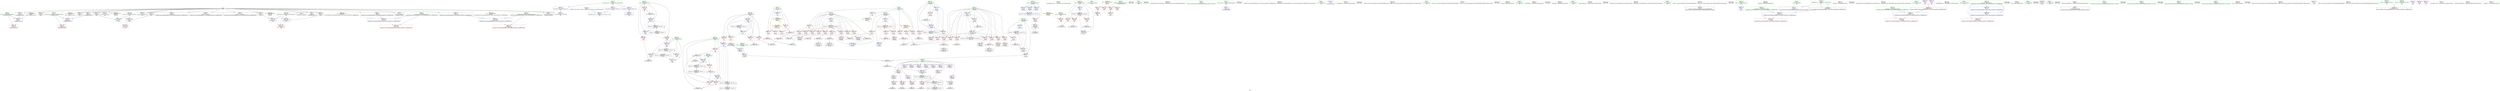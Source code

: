 digraph "SVFG" {
	label="SVFG";

	Node0x55bf28dd0210 [shape=record,color=grey,label="{NodeID: 0\nNullPtr}"];
	Node0x55bf28dd0210 -> Node0x55bf28df89f0[style=solid];
	Node0x55bf28dd0210 -> Node0x55bf28df8af0[style=solid];
	Node0x55bf28dd0210 -> Node0x55bf28df8bc0[style=solid];
	Node0x55bf28dd0210 -> Node0x55bf28df8c90[style=solid];
	Node0x55bf28dd0210 -> Node0x55bf28df8d60[style=solid];
	Node0x55bf28dd0210 -> Node0x55bf28df8e30[style=solid];
	Node0x55bf28dd0210 -> Node0x55bf28df8f00[style=solid];
	Node0x55bf28dd0210 -> Node0x55bf28df8fd0[style=solid];
	Node0x55bf28dd0210 -> Node0x55bf28df90a0[style=solid];
	Node0x55bf28dd0210 -> Node0x55bf28df9170[style=solid];
	Node0x55bf28dd0210 -> Node0x55bf28df9240[style=solid];
	Node0x55bf28dd0210 -> Node0x55bf28df9310[style=solid];
	Node0x55bf28dd0210 -> Node0x55bf28df93e0[style=solid];
	Node0x55bf28dd0210 -> Node0x55bf28df94b0[style=solid];
	Node0x55bf28dd0210 -> Node0x55bf28df9580[style=solid];
	Node0x55bf28dd0210 -> Node0x55bf28df9650[style=solid];
	Node0x55bf28dd0210 -> Node0x55bf28df9720[style=solid];
	Node0x55bf28dd0210 -> Node0x55bf28df97f0[style=solid];
	Node0x55bf28dd0210 -> Node0x55bf28df98c0[style=solid];
	Node0x55bf28dd0210 -> Node0x55bf28dfab60[style=solid];
	Node0x55bf28e0b780 [shape=record,color=grey,label="{NodeID: 360\n378 = cmp(376, 377, )\n}"];
	Node0x55bf28df9c00 [shape=record,color=red,label="{NodeID: 194\n343\<--287\n\<--i\nmain\n}"];
	Node0x55bf28df9c00 -> Node0x55bf28e03cc0[style=solid];
	Node0x55bf28df6d60 [shape=record,color=black,label="{NodeID: 111\n115\<--266\n_Z5checki_ret\<--\n_Z5checki\n|{<s0>20}}"];
	Node0x55bf28df6d60:s0 -> Node0x55bf28e3cc30[style=solid,color=blue];
	Node0x55bf28df4ee0 [shape=record,color=green,label="{NodeID: 28\n63\<--64\n__cxx_global_var_init.1\<--__cxx_global_var_init.1_field_insensitive\n}"];
	Node0x55bf28e011b0 [shape=record,color=black,label="{NodeID: 388\nMR_24V_2 = PHI(MR_24V_3, MR_24V_1, )\npts\{190000 \}\n}"];
	Node0x55bf28e011b0 -> Node0x55bf28e191f0[style=dashed];
	Node0x55bf28dfb3b0 [shape=record,color=blue,label="{NodeID: 222\n123\<--167\ni\<--inc8\n_Z5checki\n}"];
	Node0x55bf28dfb3b0 -> Node0x55bf28e20af0[style=dashed];
	Node0x55bf28dfce90 [shape=record,color=red,label="{NodeID: 139\n195\<--13\n\<--r\n_Z5checki\n}"];
	Node0x55bf28dfce90 -> Node0x55bf28e09500[style=solid];
	Node0x55bf28df7740 [shape=record,color=green,label="{NodeID: 56\n291\<--292\nx\<--x_field_insensitive\nmain\n}"];
	Node0x55bf28df7740 -> Node0x55bf28dfa010[style=solid];
	Node0x55bf28df7740 -> Node0x55bf28e03e60[style=solid];
	Node0x55bf28e08f00 [shape=record,color=grey,label="{NodeID: 333\n394 = Binary(393, 149, )\n}"];
	Node0x55bf28e049c0 [shape=record,color=blue,label="{NodeID: 250\n440\<--459\nexn.slot\<--\n_ZStplIcSt11char_traitsIcESaIcEENSt7__cxx1112basic_stringIT_T0_T1_EERKS8_PKS5_\n}"];
	Node0x55bf28e049c0 -> Node0x55bf28dfa5c0[style=dashed];
	Node0x55bf28dfe550 [shape=record,color=red,label="{NodeID: 167\n230\<--127\n\<--i10\n_Z5checki\n}"];
	Node0x55bf28dfe550 -> Node0x55bf28df6a20[style=solid];
	Node0x55bf28df90a0 [shape=record,color=black,label="{NodeID: 84\n365\<--3\n\<--dummyVal\nmain\n}"];
	Node0x55bf28df90a0 -> Node0x55bf28e041a0[style=solid];
	Node0x55bf28de0c90 [shape=record,color=green,label="{NodeID: 1\n7\<--1\n__dso_handle\<--dummyObj\nGlob }"];
	Node0x55bf28e0b900 [shape=record,color=grey,label="{NodeID: 361\n180 = cmp(178, 179, )\n}"];
	Node0x55bf28df9cd0 [shape=record,color=red,label="{NodeID: 195\n385\<--287\n\<--i\nmain\n}"];
	Node0x55bf28df9cd0 -> Node0x55bf28e09680[style=solid];
	Node0x55bf28df6e30 [shape=record,color=black,label="{NodeID: 112\n308\<--306\ncall2\<--\nmain\n}"];
	Node0x55bf28df4fe0 [shape=record,color=green,label="{NodeID: 29\n66\<--67\nref.tmp\<--ref.tmp_field_insensitive\n__cxx_global_var_init.1\n}"];
	Node0x55bf28e3a6b0 [shape=record,color=black,label="{NodeID: 472\n452 = PHI()\n}"];
	Node0x55bf28dfb480 [shape=record,color=blue,label="{NodeID: 223\n127\<--14\ni10\<--\n_Z5checki\n}"];
	Node0x55bf28dfb480 -> Node0x55bf28e241f0[style=dashed];
	Node0x55bf28dfcf60 [shape=record,color=red,label="{NodeID: 140\n334\<--13\n\<--r\nmain\n}"];
	Node0x55bf28dfcf60 -> Node0x55bf28e0a400[style=solid];
	Node0x55bf28df7810 [shape=record,color=green,label="{NodeID: 57\n293\<--294\ntmp\<--tmp_field_insensitive\nmain\n}"];
	Node0x55bf28df7810 -> Node0x55bf28dfa0e0[style=solid];
	Node0x55bf28df7810 -> Node0x55bf28dfa1b0[style=solid];
	Node0x55bf28df7810 -> Node0x55bf28dfa280[style=solid];
	Node0x55bf28df7810 -> Node0x55bf28e03d90[style=solid];
	Node0x55bf28df7810 -> Node0x55bf28e04000[style=solid];
	Node0x55bf28e09080 [shape=record,color=grey,label="{NodeID: 334\n200 = Binary(199, 149, )\n}"];
	Node0x55bf28e09080 -> Node0x55bf28df66e0[style=solid];
	Node0x55bf28e04a90 [shape=record,color=blue,label="{NodeID: 251\n442\<--461\nehselector.slot\<--\n_ZStplIcSt11char_traitsIcESaIcEENSt7__cxx1112basic_stringIT_T0_T1_EERKS8_PKS5_\n}"];
	Node0x55bf28e04a90 -> Node0x55bf28dfa690[style=dashed];
	Node0x55bf28dfe620 [shape=record,color=red,label="{NodeID: 168\n240\<--127\n\<--i10\n_Z5checki\n}"];
	Node0x55bf28dfe620 -> Node0x55bf28df6bc0[style=solid];
	Node0x55bf28df9170 [shape=record,color=black,label="{NodeID: 85\n369\<--3\n\<--dummyVal\nmain\n}"];
	Node0x55bf28de0b40 [shape=record,color=green,label="{NodeID: 2\n11\<--1\n.str\<--dummyObj\nGlob }"];
	Node0x55bf28e0ba80 [shape=record,color=grey,label="{NodeID: 362\n352 = cmp(350, 14, )\n}"];
	Node0x55bf28df9da0 [shape=record,color=red,label="{NodeID: 196\n347\<--289\n\<--a\nmain\n}"];
	Node0x55bf28df9da0 -> Node0x55bf28e0a100[style=solid];
	Node0x55bf28df6f00 [shape=record,color=black,label="{NodeID: 113\n317\<--315\ncall7\<--\nmain\n}"];
	Node0x55bf28df50b0 [shape=record,color=green,label="{NodeID: 30\n68\<--69\nexn.slot\<--exn.slot_field_insensitive\n__cxx_global_var_init.1\n}"];
	Node0x55bf28df50b0 -> Node0x55bf28dfd6b0[style=solid];
	Node0x55bf28df50b0 -> Node0x55bf28dfac60[style=solid];
	Node0x55bf28e3a5e0 [shape=record,color=black,label="{NodeID: 473\n48 = PHI()\n}"];
	Node0x55bf28dfb550 [shape=record,color=blue,label="{NodeID: 224\n129\<--14\nj14\<--\n_Z5checki\n}"];
	Node0x55bf28dfb550 -> Node0x55bf28dfe7c0[style=dashed];
	Node0x55bf28dfb550 -> Node0x55bf28dfe890[style=dashed];
	Node0x55bf28dfb550 -> Node0x55bf28dfe960[style=dashed];
	Node0x55bf28dfb550 -> Node0x55bf28dfea30[style=dashed];
	Node0x55bf28dfb550 -> Node0x55bf28dfeb00[style=dashed];
	Node0x55bf28dfb550 -> Node0x55bf28dfebd0[style=dashed];
	Node0x55bf28dfb550 -> Node0x55bf28dfeca0[style=dashed];
	Node0x55bf28dfb550 -> Node0x55bf28dfed70[style=dashed];
	Node0x55bf28dfb550 -> Node0x55bf28dfee40[style=dashed];
	Node0x55bf28dfb550 -> Node0x55bf28dfb550[style=dashed];
	Node0x55bf28dfb550 -> Node0x55bf28dfb7c0[style=dashed];
	Node0x55bf28dfb550 -> Node0x55bf28e23cf0[style=dashed];
	Node0x55bf28dfd030 [shape=record,color=red,label="{NodeID: 141\n142\<--16\n\<--c\n_Z5checki\n}"];
	Node0x55bf28dfd030 -> Node0x55bf28e0bd80[style=solid];
	Node0x55bf28df78e0 [shape=record,color=green,label="{NodeID: 58\n297\<--298\n_ZNSt8ios_base15sync_with_stdioEb\<--_ZNSt8ios_base15sync_with_stdioEb_field_insensitive\n}"];
	Node0x55bf28e09200 [shape=record,color=grey,label="{NodeID: 335\n148 = Binary(147, 149, )\n}"];
	Node0x55bf28e09200 -> Node0x55bf28dfb140[style=solid];
	Node0x55bf28dfe6f0 [shape=record,color=red,label="{NodeID: 169\n259\<--127\n\<--i10\n_Z5checki\n}"];
	Node0x55bf28dfe6f0 -> Node0x55bf28e0a280[style=solid];
	Node0x55bf28df9240 [shape=record,color=black,label="{NodeID: 86\n370\<--3\n\<--dummyVal\nmain\n}"];
	Node0x55bf28df9240 -> Node0x55bf28e04270[style=solid];
	Node0x55bf28de0bd0 [shape=record,color=green,label="{NodeID: 3\n14\<--1\n\<--dummyObj\nCan only get source location for instruction, argument, global var or function.}"];
	Node0x55bf28e0bc00 [shape=record,color=grey,label="{NodeID: 363\n137 = cmp(135, 136, )\n}"];
	Node0x55bf28df9e70 [shape=record,color=red,label="{NodeID: 197\n348\<--289\n\<--a\nmain\n}"];
	Node0x55bf28df9e70 -> Node0x55bf28e09f80[style=solid];
	Node0x55bf28df6fd0 [shape=record,color=purple,label="{NodeID: 114\n47\<--4\n\<--_ZStL8__ioinit\n__cxx_global_var_init\n}"];
	Node0x55bf28df5180 [shape=record,color=green,label="{NodeID: 31\n70\<--71\nehselector.slot\<--ehselector.slot_field_insensitive\n__cxx_global_var_init.1\n}"];
	Node0x55bf28df5180 -> Node0x55bf28dfd780[style=solid];
	Node0x55bf28df5180 -> Node0x55bf28dfad30[style=solid];
	Node0x55bf28e3c500 [shape=record,color=black,label="{NodeID: 474\n82 = PHI()\n}"];
	Node0x55bf28dfb620 [shape=record,color=blue,label="{NodeID: 225\n117\<--220\nretval\<--\n_Z5checki\n}"];
	Node0x55bf28dfb620 -> Node0x55bf28e237f0[style=dashed];
	Node0x55bf28dfd100 [shape=record,color=red,label="{NodeID: 142\n179\<--16\n\<--c\n_Z5checki\n}"];
	Node0x55bf28dfd100 -> Node0x55bf28e0b900[style=solid];
	Node0x55bf28df79e0 [shape=record,color=green,label="{NodeID: 59\n301\<--302\n_ZStplIcSt11char_traitsIcESaIcEENSt7__cxx1112basic_stringIT_T0_T1_EERKS8_PKS5_\<--_ZStplIcSt11char_traitsIcESaIcEENSt7__cxx1112basic_stringIT_T0_T1_EERKS8_PKS5__field_insensitive\n}"];
	Node0x55bf28e26110 [shape=record,color=yellow,style=double,label="{NodeID: 419\n57V_1 = ENCHI(MR_57V_0)\npts\{441 \}\nFun[_ZStplIcSt11char_traitsIcESaIcEENSt7__cxx1112basic_stringIT_T0_T1_EERKS8_PKS5_]}"];
	Node0x55bf28e26110 -> Node0x55bf28e049c0[style=dashed];
	Node0x55bf28e09380 [shape=record,color=grey,label="{NodeID: 336\n147 = Binary(145, 146, )\n}"];
	Node0x55bf28e09380 -> Node0x55bf28e09200[style=solid];
	Node0x55bf28dfe7c0 [shape=record,color=red,label="{NodeID: 170\n178\<--129\n\<--j14\n_Z5checki\n}"];
	Node0x55bf28dfe7c0 -> Node0x55bf28e0b900[style=solid];
	Node0x55bf28df9310 [shape=record,color=black,label="{NodeID: 87\n372\<--3\n\<--dummyVal\nmain\n}"];
	Node0x55bf28df9310 -> Node0x55bf28e04340[style=solid];
	Node0x55bf28de1770 [shape=record,color=green,label="{NodeID: 4\n20\<--1\n.str.2\<--dummyObj\nGlob }"];
	Node0x55bf28e0bd80 [shape=record,color=grey,label="{NodeID: 364\n143 = cmp(141, 142, )\n}"];
	Node0x55bf28df9f40 [shape=record,color=red,label="{NodeID: 198\n355\<--289\n\<--a\nmain\n}"];
	Node0x55bf28df9f40 -> Node0x55bf28e09b00[style=solid];
	Node0x55bf28dfba80 [shape=record,color=purple,label="{NodeID: 115\n75\<--11\n\<--.str\n__cxx_global_var_init.1\n}"];
	Node0x55bf28df5250 [shape=record,color=green,label="{NodeID: 32\n73\<--74\n_ZNSaIcEC1Ev\<--_ZNSaIcEC1Ev_field_insensitive\n}"];
	Node0x55bf28e3c600 [shape=record,color=black,label="{NodeID: 475\n296 = PHI()\n}"];
	Node0x55bf28e20620 [shape=record,color=black,label="{NodeID: 392\nMR_14V_3 = PHI(MR_14V_4, MR_14V_2, )\npts\{122 \}\n}"];
	Node0x55bf28e20620 -> Node0x55bf28dfd9f0[style=dashed];
	Node0x55bf28e20620 -> Node0x55bf28dfdac0[style=dashed];
	Node0x55bf28e20620 -> Node0x55bf28dfb210[style=dashed];
	Node0x55bf28e20620 -> Node0x55bf28e20620[style=dashed];
	Node0x55bf28dfb6f0 [shape=record,color=blue,label="{NodeID: 226\n117\<--220\nretval\<--\n_Z5checki\n}"];
	Node0x55bf28dfb6f0 -> Node0x55bf28e237f0[style=dashed];
	Node0x55bf28dfd1d0 [shape=record,color=red,label="{NodeID: 143\n226\<--16\n\<--c\n_Z5checki\n}"];
	Node0x55bf28dfd1d0 -> Node0x55bf28e0a700[style=solid];
	Node0x55bf28df7ae0 [shape=record,color=green,label="{NodeID: 60\n304\<--305\n_ZNKSt7__cxx1112basic_stringIcSt11char_traitsIcESaIcEE5c_strEv\<--_ZNKSt7__cxx1112basic_stringIcSt11char_traitsIcESaIcEE5c_strEv_field_insensitive\n}"];
	Node0x55bf28e261f0 [shape=record,color=yellow,style=double,label="{NodeID: 420\n59V_1 = ENCHI(MR_59V_0)\npts\{443 \}\nFun[_ZStplIcSt11char_traitsIcESaIcEENSt7__cxx1112basic_stringIT_T0_T1_EERKS8_PKS5_]}"];
	Node0x55bf28e261f0 -> Node0x55bf28e04a90[style=dashed];
	Node0x55bf28e09500 [shape=record,color=grey,label="{NodeID: 337\n196 = Binary(195, 149, )\n}"];
	Node0x55bf28e09500 -> Node0x55bf28e0b000[style=solid];
	Node0x55bf28dfe890 [shape=record,color=red,label="{NodeID: 171\n185\<--129\n\<--j14\n_Z5checki\n}"];
	Node0x55bf28dfe890 -> Node0x55bf28df6610[style=solid];
	Node0x55bf28df93e0 [shape=record,color=black,label="{NodeID: 88\n421\<--3\nlpad.val\<--dummyVal\nmain\n}"];
	Node0x55bf28de1800 [shape=record,color=green,label="{NodeID: 5\n22\<--1\n.str.3\<--dummyObj\nGlob }"];
	Node0x55bf28e0bf00 [shape=record,color=grey,label="{NodeID: 365\n338 = cmp(333, 337, )\n}"];
	Node0x55bf28dfa010 [shape=record,color=red,label="{NodeID: 199\n354\<--291\n\<--x\nmain\n}"];
	Node0x55bf28dfa010 -> Node0x55bf28e09b00[style=solid];
	Node0x55bf28dfbb50 [shape=record,color=purple,label="{NodeID: 116\n152\<--18\narrayidx\<--s\n_Z5checki\n}"];
	Node0x55bf28df5350 [shape=record,color=green,label="{NodeID: 33\n77\<--78\n_ZNSt7__cxx1112basic_stringIcSt11char_traitsIcESaIcEEC1EPKcRKS3_\<--_ZNSt7__cxx1112basic_stringIcSt11char_traitsIcESaIcEEC1EPKcRKS3__field_insensitive\n}"];
	Node0x55bf28e3c700 [shape=record,color=black,label="{NodeID: 476\n303 = PHI()\n}"];
	Node0x55bf28e20af0 [shape=record,color=black,label="{NodeID: 393\nMR_16V_3 = PHI(MR_16V_4, MR_16V_2, )\npts\{124 \}\n}"];
	Node0x55bf28e20af0 -> Node0x55bf28dfdb90[style=dashed];
	Node0x55bf28e20af0 -> Node0x55bf28dfdc60[style=dashed];
	Node0x55bf28e20af0 -> Node0x55bf28dfdd30[style=dashed];
	Node0x55bf28e20af0 -> Node0x55bf28dfb3b0[style=dashed];
	Node0x55bf28dfb7c0 [shape=record,color=blue,label="{NodeID: 227\n129\<--255\nj14\<--inc60\n_Z5checki\n}"];
	Node0x55bf28dfb7c0 -> Node0x55bf28dfe7c0[style=dashed];
	Node0x55bf28dfb7c0 -> Node0x55bf28dfe890[style=dashed];
	Node0x55bf28dfb7c0 -> Node0x55bf28dfe960[style=dashed];
	Node0x55bf28dfb7c0 -> Node0x55bf28dfea30[style=dashed];
	Node0x55bf28dfb7c0 -> Node0x55bf28dfeb00[style=dashed];
	Node0x55bf28dfb7c0 -> Node0x55bf28dfebd0[style=dashed];
	Node0x55bf28dfb7c0 -> Node0x55bf28dfeca0[style=dashed];
	Node0x55bf28dfb7c0 -> Node0x55bf28dfed70[style=dashed];
	Node0x55bf28dfb7c0 -> Node0x55bf28dfee40[style=dashed];
	Node0x55bf28dfb7c0 -> Node0x55bf28dfb550[style=dashed];
	Node0x55bf28dfb7c0 -> Node0x55bf28dfb7c0[style=dashed];
	Node0x55bf28dfb7c0 -> Node0x55bf28e23cf0[style=dashed];
	Node0x55bf28dfd2a0 [shape=record,color=red,label="{NodeID: 144\n335\<--16\n\<--c\nmain\n}"];
	Node0x55bf28dfd2a0 -> Node0x55bf28e0a400[style=solid];
	Node0x55bf28df7be0 [shape=record,color=green,label="{NodeID: 61\n309\<--310\nfreopen\<--freopen_field_insensitive\n}"];
	Node0x55bf28e262d0 [shape=record,color=yellow,style=double,label="{NodeID: 421\n2V_1 = ENCHI(MR_2V_0)\npts\{69 \}\nFun[__cxx_global_var_init.1]}"];
	Node0x55bf28e262d0 -> Node0x55bf28dfac60[style=dashed];
	Node0x55bf28e09680 [shape=record,color=grey,label="{NodeID: 338\n386 = Binary(385, 149, )\n}"];
	Node0x55bf28e09680 -> Node0x55bf28e044e0[style=solid];
	Node0x55bf28dfe960 [shape=record,color=red,label="{NodeID: 172\n203\<--129\n\<--j14\n_Z5checki\n}"];
	Node0x55bf28dfe960 -> Node0x55bf28df67b0[style=solid];
	Node0x55bf28df94b0 [shape=record,color=black,label="{NodeID: 89\n422\<--3\nlpad.val30\<--dummyVal\nmain\n}"];
	Node0x55bf28df3d60 [shape=record,color=green,label="{NodeID: 6\n24\<--1\nstdin\<--dummyObj\nGlob }"];
	Node0x55bf28e0c080 [shape=record,color=grey,label="{NodeID: 366\n326 = cmp(324, 325, )\n}"];
	Node0x55bf28dfa0e0 [shape=record,color=red,label="{NodeID: 200\n358\<--293\n\<--tmp\nmain\n}"];
	Node0x55bf28dfa0e0 -> Node0x55bf28e09c80[style=solid];
	Node0x55bf28dfbc20 [shape=record,color=purple,label="{NodeID: 117\n155\<--18\narrayidx5\<--s\n_Z5checki\n}"];
	Node0x55bf28dfbc20 -> Node0x55bf28dfb140[style=solid];
	Node0x55bf28df5450 [shape=record,color=green,label="{NodeID: 34\n80\<--81\n_ZNSaIcED1Ev\<--_ZNSaIcED1Ev_field_insensitive\n}"];
	Node0x55bf28e3c860 [shape=record,color=black,label="{NodeID: 477\n314 = PHI()\n}"];
	Node0x55bf28e20ff0 [shape=record,color=black,label="{NodeID: 394\nMR_18V_2 = PHI(MR_18V_4, MR_18V_1, )\npts\{126 \}\n}"];
	Node0x55bf28e20ff0 -> Node0x55bf28dfb070[style=dashed];
	Node0x55bf28dfb890 [shape=record,color=blue,label="{NodeID: 228\n127\<--260\ni10\<--inc63\n_Z5checki\n}"];
	Node0x55bf28dfb890 -> Node0x55bf28e241f0[style=dashed];
	Node0x55bf28dfd370 [shape=record,color=red,label="{NodeID: 145\n306\<--24\n\<--stdin\nmain\n}"];
	Node0x55bf28dfd370 -> Node0x55bf28df6e30[style=solid];
	Node0x55bf28df7ce0 [shape=record,color=green,label="{NodeID: 62\n320\<--321\n_ZNSirsERi\<--_ZNSirsERi_field_insensitive\n}"];
	Node0x55bf28e263e0 [shape=record,color=yellow,style=double,label="{NodeID: 422\n4V_1 = ENCHI(MR_4V_0)\npts\{71 \}\nFun[__cxx_global_var_init.1]}"];
	Node0x55bf28e263e0 -> Node0x55bf28dfad30[style=dashed];
	Node0x55bf28e09800 [shape=record,color=grey,label="{NodeID: 339\n234 = Binary(233, 149, )\n}"];
	Node0x55bf28e09800 -> Node0x55bf28df6af0[style=solid];
	Node0x55bf28dfea30 [shape=record,color=red,label="{NodeID: 173\n213\<--129\n\<--j14\n_Z5checki\n}"];
	Node0x55bf28dfea30 -> Node0x55bf28df6950[style=solid];
	Node0x55bf28df9580 [shape=record,color=black,label="{NodeID: 90\n458\<--3\n\<--dummyVal\n_ZStplIcSt11char_traitsIcESaIcEENSt7__cxx1112basic_stringIT_T0_T1_EERKS8_PKS5_\n}"];
	Node0x55bf28df3df0 [shape=record,color=green,label="{NodeID: 7\n25\<--1\n.str.4\<--dummyObj\nGlob }"];
	Node0x55bf28e0c200 [shape=record,color=grey,label="{NodeID: 367\n228 = cmp(225, 227, )\n}"];
	Node0x55bf28dfa1b0 [shape=record,color=red,label="{NodeID: 201\n377\<--293\n\<--tmp\nmain\n}"];
	Node0x55bf28dfa1b0 -> Node0x55bf28e0b780[style=solid];
	Node0x55bf28dfbcf0 [shape=record,color=purple,label="{NodeID: 118\n184\<--18\narrayidx19\<--s\n_Z5checki\n}"];
	Node0x55bf28df5550 [shape=record,color=green,label="{NodeID: 35\n104\<--105\n__gxx_personality_v0\<--__gxx_personality_v0_field_insensitive\n}"];
	Node0x55bf28e3c960 [shape=record,color=black,label="{NodeID: 478\n319 = PHI()\n}"];
	Node0x55bf28e214f0 [shape=record,color=black,label="{NodeID: 395\nMR_24V_2 = PHI(MR_24V_3, MR_24V_1, )\npts\{190000 \}\n|{|<s7>20}}"];
	Node0x55bf28e214f0 -> Node0x55bf28dfef10[style=dashed];
	Node0x55bf28e214f0 -> Node0x55bf28dfefe0[style=dashed];
	Node0x55bf28e214f0 -> Node0x55bf28dff0b0[style=dashed];
	Node0x55bf28e214f0 -> Node0x55bf28dff180[style=dashed];
	Node0x55bf28e214f0 -> Node0x55bf28dff250[style=dashed];
	Node0x55bf28e214f0 -> Node0x55bf28dfb140[style=dashed];
	Node0x55bf28e214f0 -> Node0x55bf28e214f0[style=dashed];
	Node0x55bf28e214f0:s7 -> Node0x55bf28e191f0[style=dashed,color=blue];
	Node0x55bf28dfb960 [shape=record,color=blue,label="{NodeID: 229\n117\<--264\nretval\<--\n_Z5checki\n}"];
	Node0x55bf28dfb960 -> Node0x55bf28e237f0[style=dashed];
	Node0x55bf28dfd440 [shape=record,color=red,label="{NodeID: 146\n412\<--24\n\<--stdin\nmain\n}"];
	Node0x55bf28df7de0 [shape=record,color=green,label="{NodeID: 63\n391\<--392\n_ZStlsISt11char_traitsIcEERSt13basic_ostreamIcT_ES5_PKc\<--_ZStlsISt11char_traitsIcEERSt13basic_ostreamIcT_ES5_PKc_field_insensitive\n}"];
	Node0x55bf28e264c0 [shape=record,color=yellow,style=double,label="{NodeID: 423\n26V_1 = ENCHI(MR_26V_0)\npts\{1 \}\nFun[main]}"];
	Node0x55bf28e264c0 -> Node0x55bf28dfd370[style=dashed];
	Node0x55bf28e264c0 -> Node0x55bf28dfd440[style=dashed];
	Node0x55bf28e264c0 -> Node0x55bf28dfd510[style=dashed];
	Node0x55bf28e264c0 -> Node0x55bf28dfd5e0[style=dashed];
	Node0x55bf28e09980 [shape=record,color=grey,label="{NodeID: 340\n210 = Binary(209, 149, )\n}"];
	Node0x55bf28e09980 -> Node0x55bf28df6880[style=solid];
	Node0x55bf28dfeb00 [shape=record,color=red,label="{NodeID: 174\n222\<--129\n\<--j14\n_Z5checki\n}"];
	Node0x55bf28dfeb00 -> Node0x55bf28e0c380[style=solid];
	Node0x55bf28df9650 [shape=record,color=black,label="{NodeID: 91\n459\<--3\n\<--dummyVal\n_ZStplIcSt11char_traitsIcESaIcEENSt7__cxx1112basic_stringIT_T0_T1_EERKS8_PKS5_\n}"];
	Node0x55bf28df9650 -> Node0x55bf28e049c0[style=solid];
	Node0x55bf28df3e80 [shape=record,color=green,label="{NodeID: 8\n27\<--1\n.str.5\<--dummyObj\nGlob }"];
	Node0x55bf28e0c380 [shape=record,color=grey,label="{NodeID: 368\n223 = cmp(14, 222, )\n}"];
	Node0x55bf28dfa280 [shape=record,color=red,label="{NodeID: 202\n380\<--293\n\<--tmp\nmain\n}"];
	Node0x55bf28dfa280 -> Node0x55bf28e04410[style=solid];
	Node0x55bf28dfbdc0 [shape=record,color=purple,label="{NodeID: 119\n187\<--18\narrayidx21\<--s\n_Z5checki\n}"];
	Node0x55bf28dfbdc0 -> Node0x55bf28dfef10[style=solid];
	Node0x55bf28df5650 [shape=record,color=green,label="{NodeID: 36\n84\<--110\n_ZNSt7__cxx1112basic_stringIcSt11char_traitsIcESaIcEED1Ev\<--_ZNSt7__cxx1112basic_stringIcSt11char_traitsIcESaIcEED1Ev_field_insensitive\n}"];
	Node0x55bf28df5650 -> Node0x55bf28df62a0[style=solid];
	Node0x55bf28e3ca30 [shape=record,color=black,label="{NodeID: 479\n328 = PHI()\n}"];
	Node0x55bf28e039c0 [shape=record,color=blue,label="{NodeID: 230\n271\<--14\nretval\<--\nmain\n}"];
	Node0x55bf28dfd510 [shape=record,color=red,label="{NodeID: 147\n315\<--29\n\<--stdout\nmain\n}"];
	Node0x55bf28dfd510 -> Node0x55bf28df6f00[style=solid];
	Node0x55bf28df7ee0 [shape=record,color=green,label="{NodeID: 64\n396\<--397\n_ZNSolsEi\<--_ZNSolsEi_field_insensitive\n}"];
	Node0x55bf28e265d0 [shape=record,color=yellow,style=double,label="{NodeID: 424\n6V_1 = ENCHI(MR_6V_0)\npts\{15 \}\nFun[main]|{|<s1>20}}"];
	Node0x55bf28e265d0 -> Node0x55bf28dfcf60[style=dashed];
	Node0x55bf28e265d0:s1 -> Node0x55bf28c05d30[style=dashed,color=red];
	Node0x55bf28e09b00 [shape=record,color=grey,label="{NodeID: 341\n356 = Binary(355, 354, )\n}"];
	Node0x55bf28e09b00 -> Node0x55bf28e03f30[style=solid];
	Node0x55bf28dfebd0 [shape=record,color=red,label="{NodeID: 175\n225\<--129\n\<--j14\n_Z5checki\n}"];
	Node0x55bf28dfebd0 -> Node0x55bf28e0c200[style=solid];
	Node0x55bf28df9720 [shape=record,color=black,label="{NodeID: 92\n461\<--3\n\<--dummyVal\n_ZStplIcSt11char_traitsIcESaIcEENSt7__cxx1112basic_stringIT_T0_T1_EERKS8_PKS5_\n}"];
	Node0x55bf28df9720 -> Node0x55bf28e04a90[style=solid];
	Node0x55bf28df3f10 [shape=record,color=green,label="{NodeID: 9\n29\<--1\nstdout\<--dummyObj\nGlob }"];
	Node0x55bf28e0c500 [shape=record,color=grey,label="{NodeID: 369\n217 = cmp(216, 14, )\n}"];
	Node0x55bf28dfa350 [shape=record,color=red,label="{NodeID: 203\n447\<--434\n\<--__lhs.addr\n_ZStplIcSt11char_traitsIcESaIcEENSt7__cxx1112basic_stringIT_T0_T1_EERKS8_PKS5_\n}"];
	Node0x55bf28dfbe90 [shape=record,color=purple,label="{NodeID: 120\n202\<--18\narrayidx27\<--s\n_Z5checki\n}"];
	Node0x55bf28df5750 [shape=record,color=green,label="{NodeID: 37\n113\<--114\n_Z5checki\<--_Z5checki_field_insensitive\n}"];
	Node0x55bf28e3cb60 [shape=record,color=black,label="{NodeID: 480\n329 = PHI()\n}"];
	Node0x55bf28e03a50 [shape=record,color=blue,label="{NodeID: 231\n283\<--14\ntest\<--\nmain\n}"];
	Node0x55bf28e03a50 -> Node0x55bf28e1b3f0[style=dashed];
	Node0x55bf28dfd5e0 [shape=record,color=red,label="{NodeID: 148\n416\<--29\n\<--stdout\nmain\n}"];
	Node0x55bf28df7fe0 [shape=record,color=green,label="{NodeID: 65\n403\<--404\n_ZSt4endlIcSt11char_traitsIcEERSt13basic_ostreamIT_T0_ES6_\<--_ZSt4endlIcSt11char_traitsIcEERSt13basic_ostreamIT_T0_ES6__field_insensitive\n}"];
	Node0x55bf28e266b0 [shape=record,color=yellow,style=double,label="{NodeID: 425\n8V_1 = ENCHI(MR_8V_0)\npts\{17 \}\nFun[main]|{|<s1>20}}"];
	Node0x55bf28e266b0 -> Node0x55bf28dfd2a0[style=dashed];
	Node0x55bf28e266b0:s1 -> Node0x55bf28e25660[style=dashed,color=red];
	Node0x55bf28e09c80 [shape=record,color=grey,label="{NodeID: 342\n359 = Binary(358, 149, )\n}"];
	Node0x55bf28e09c80 -> Node0x55bf28e04000[style=solid];
	Node0x55bf28dfeca0 [shape=record,color=red,label="{NodeID: 176\n233\<--129\n\<--j14\n_Z5checki\n}"];
	Node0x55bf28dfeca0 -> Node0x55bf28e09800[style=solid];
	Node0x55bf28df97f0 [shape=record,color=black,label="{NodeID: 93\n470\<--3\nlpad.val\<--dummyVal\n_ZStplIcSt11char_traitsIcESaIcEENSt7__cxx1112basic_stringIT_T0_T1_EERKS8_PKS5_\n}"];
	Node0x55bf28df3fa0 [shape=record,color=green,label="{NodeID: 10\n30\<--1\n_ZSt3cin\<--dummyObj\nGlob }"];
	Node0x55bf28e0c680 [shape=record,color=grey,label="{NodeID: 370\n248 = cmp(247, 14, )\n}"];
	Node0x55bf28dfa420 [shape=record,color=red,label="{NodeID: 204\n451\<--436\n\<--__rhs.addr\n_ZStplIcSt11char_traitsIcESaIcEENSt7__cxx1112basic_stringIT_T0_T1_EERKS8_PKS5_\n}"];
	Node0x55bf28dfbf60 [shape=record,color=purple,label="{NodeID: 121\n205\<--18\narrayidx29\<--s\n_Z5checki\n}"];
	Node0x55bf28dfbf60 -> Node0x55bf28dfefe0[style=solid];
	Node0x55bf28df5850 [shape=record,color=green,label="{NodeID: 38\n117\<--118\nretval\<--retval_field_insensitive\n_Z5checki\n}"];
	Node0x55bf28df5850 -> Node0x55bf28dfd850[style=solid];
	Node0x55bf28df5850 -> Node0x55bf28dfb620[style=solid];
	Node0x55bf28df5850 -> Node0x55bf28dfb6f0[style=solid];
	Node0x55bf28df5850 -> Node0x55bf28dfb960[style=solid];
	Node0x55bf28e3cc30 [shape=record,color=black,label="{NodeID: 481\n341 = PHI(115, )\n}"];
	Node0x55bf28e03b20 [shape=record,color=blue,label="{NodeID: 232\n285\<--14\nans\<--\nmain\n}"];
	Node0x55bf28e03b20 -> Node0x55bf28e178f0[style=dashed];
	Node0x55bf28dfd6b0 [shape=record,color=red,label="{NodeID: 149\n93\<--68\nexn\<--exn.slot\n__cxx_global_var_init.1\n}"];
	Node0x55bf28df80e0 [shape=record,color=green,label="{NodeID: 66\n405\<--406\n_ZNSolsEPFRSoS_E\<--_ZNSolsEPFRSoS_E_field_insensitive\n}"];
	Node0x55bf28e09e00 [shape=record,color=grey,label="{NodeID: 343\n158 = Binary(157, 149, )\n}"];
	Node0x55bf28e09e00 -> Node0x55bf28dfb210[style=solid];
	Node0x55bf28dfed70 [shape=record,color=red,label="{NodeID: 177\n243\<--129\n\<--j14\n_Z5checki\n}"];
	Node0x55bf28dfed70 -> Node0x55bf28e0ab80[style=solid];
	Node0x55bf28df98c0 [shape=record,color=black,label="{NodeID: 94\n471\<--3\nlpad.val1\<--dummyVal\n_ZStplIcSt11char_traitsIcESaIcEENSt7__cxx1112basic_stringIT_T0_T1_EERKS8_PKS5_\n}"];
	Node0x55bf28df4030 [shape=record,color=green,label="{NodeID: 11\n31\<--1\n_ZSt4cout\<--dummyObj\nGlob }"];
	Node0x55bf28e178f0 [shape=record,color=black,label="{NodeID: 371\nMR_40V_4 = PHI(MR_40V_7, MR_40V_3, )\npts\{286 \}\n}"];
	Node0x55bf28e178f0 -> Node0x55bf28dff800[style=dashed];
	Node0x55bf28e178f0 -> Node0x55bf28dff8d0[style=dashed];
	Node0x55bf28e178f0 -> Node0x55bf28e04410[style=dashed];
	Node0x55bf28e178f0 -> Node0x55bf28e178f0[style=dashed];
	Node0x55bf28e178f0 -> Node0x55bf28e1b8f0[style=dashed];
	Node0x55bf28dfa4f0 [shape=record,color=red,label="{NodeID: 205\n456\<--438\nnrvo.val\<--nrvo\n_ZStplIcSt11char_traitsIcESaIcEENSt7__cxx1112basic_stringIT_T0_T1_EERKS8_PKS5_\n}"];
	Node0x55bf28dfc030 [shape=record,color=purple,label="{NodeID: 122\n212\<--18\narrayidx33\<--s\n_Z5checki\n}"];
	Node0x55bf28df5920 [shape=record,color=green,label="{NodeID: 39\n119\<--120\nx.addr\<--x.addr_field_insensitive\n_Z5checki\n}"];
	Node0x55bf28df5920 -> Node0x55bf28dfd920[style=solid];
	Node0x55bf28df5920 -> Node0x55bf28dfae00[style=solid];
	Node0x55bf28e3cd60 [shape=record,color=black,label="{NodeID: 482\n390 = PHI()\n}"];
	Node0x55bf28e03bf0 [shape=record,color=blue,label="{NodeID: 233\n287\<--14\ni\<--\nmain\n}"];
	Node0x55bf28e03bf0 -> Node0x55bf28df9a60[style=dashed];
	Node0x55bf28e03bf0 -> Node0x55bf28df9b30[style=dashed];
	Node0x55bf28e03bf0 -> Node0x55bf28df9c00[style=dashed];
	Node0x55bf28e03bf0 -> Node0x55bf28df9cd0[style=dashed];
	Node0x55bf28e03bf0 -> Node0x55bf28e044e0[style=dashed];
	Node0x55bf28e03bf0 -> Node0x55bf28dffdb0[style=dashed];
	Node0x55bf28dfd780 [shape=record,color=red,label="{NodeID: 150\n94\<--70\nsel\<--ehselector.slot\n__cxx_global_var_init.1\n}"];
	Node0x55bf28df81e0 [shape=record,color=green,label="{NodeID: 67\n414\<--415\nfclose\<--fclose_field_insensitive\n}"];
	Node0x55bf28e26870 [shape=record,color=yellow,style=double,label="{NodeID: 427\n32V_1 = ENCHI(MR_32V_0)\npts\{276 \}\nFun[main]}"];
	Node0x55bf28e26870 -> Node0x55bf28e040d0[style=dashed];
	Node0x55bf28e26870 -> Node0x55bf28e04270[style=dashed];
	Node0x55bf28e09f80 [shape=record,color=grey,label="{NodeID: 344\n349 = Binary(14, 348, )\n}"];
	Node0x55bf28e09f80 -> Node0x55bf28e0a100[style=solid];
	Node0x55bf28dfee40 [shape=record,color=red,label="{NodeID: 178\n254\<--129\n\<--j14\n_Z5checki\n}"];
	Node0x55bf28dfee40 -> Node0x55bf28e0ad00[style=solid];
	Node0x55bf28df9990 [shape=record,color=black,label="{NodeID: 95\n9\<--8\n\<--_ZL4fileB5cxx11\nCan only get source location for instruction, argument, global var or function.}"];
	Node0x55bf28df40c0 [shape=record,color=green,label="{NodeID: 12\n32\<--1\n.str.6\<--dummyObj\nGlob }"];
	Node0x55bf28dfa5c0 [shape=record,color=red,label="{NodeID: 206\n468\<--440\nexn\<--exn.slot\n_ZStplIcSt11char_traitsIcESaIcEENSt7__cxx1112basic_stringIT_T0_T1_EERKS8_PKS5_\n}"];
	Node0x55bf28dfc100 [shape=record,color=purple,label="{NodeID: 123\n215\<--18\narrayidx35\<--s\n_Z5checki\n}"];
	Node0x55bf28dfc100 -> Node0x55bf28dff0b0[style=solid];
	Node0x55bf28df59f0 [shape=record,color=green,label="{NodeID: 40\n121\<--122\na\<--a_field_insensitive\n_Z5checki\n}"];
	Node0x55bf28df59f0 -> Node0x55bf28dfd9f0[style=solid];
	Node0x55bf28df59f0 -> Node0x55bf28dfdac0[style=solid];
	Node0x55bf28df59f0 -> Node0x55bf28dfaed0[style=solid];
	Node0x55bf28df59f0 -> Node0x55bf28dfb210[style=solid];
	Node0x55bf28e3ce60 [shape=record,color=black,label="{NodeID: 483\n395 = PHI()\n}"];
	Node0x55bf28e03cc0 [shape=record,color=blue,label="{NodeID: 234\n289\<--343\na\<--\nmain\n}"];
	Node0x55bf28e03cc0 -> Node0x55bf28df9da0[style=dashed];
	Node0x55bf28e03cc0 -> Node0x55bf28df9e70[style=dashed];
	Node0x55bf28e03cc0 -> Node0x55bf28df9f40[style=dashed];
	Node0x55bf28e03cc0 -> Node0x55bf28e03f30[style=dashed];
	Node0x55bf28e03cc0 -> Node0x55bf28e182f0[style=dashed];
	Node0x55bf28dfd850 [shape=record,color=red,label="{NodeID: 151\n266\<--117\n\<--retval\n_Z5checki\n}"];
	Node0x55bf28dfd850 -> Node0x55bf28df6d60[style=solid];
	Node0x55bf28df82e0 [shape=record,color=green,label="{NodeID: 68\n434\<--435\n__lhs.addr\<--__lhs.addr_field_insensitive\n_ZStplIcSt11char_traitsIcESaIcEENSt7__cxx1112basic_stringIT_T0_T1_EERKS8_PKS5_\n}"];
	Node0x55bf28df82e0 -> Node0x55bf28dfa350[style=solid];
	Node0x55bf28df82e0 -> Node0x55bf28e04680[style=solid];
	Node0x55bf28e1a5f0 [shape=record,color=yellow,style=double,label="{NodeID: 428\n34V_1 = ENCHI(MR_34V_0)\npts\{278 \}\nFun[main]}"];
	Node0x55bf28e1a5f0 -> Node0x55bf28e041a0[style=dashed];
	Node0x55bf28e1a5f0 -> Node0x55bf28e04340[style=dashed];
	Node0x55bf28e0a100 [shape=record,color=grey,label="{NodeID: 345\n350 = Binary(347, 349, )\n}"];
	Node0x55bf28e0a100 -> Node0x55bf28e03e60[style=solid];
	Node0x55bf28e0a100 -> Node0x55bf28e0ba80[style=solid];
	Node0x55bf28dfef10 [shape=record,color=red,label="{NodeID: 179\n188\<--187\n\<--arrayidx21\n_Z5checki\n}"];
	Node0x55bf28dfef10 -> Node0x55bf28e0ae80[style=solid];
	Node0x55bf28df60d0 [shape=record,color=black,label="{NodeID: 96\n270\<--14\nmain_ret\<--\nmain\n}"];
	Node0x55bf28df4150 [shape=record,color=green,label="{NodeID: 13\n34\<--1\n.str.7\<--dummyObj\nGlob }"];
	Node0x55bf28e182f0 [shape=record,color=black,label="{NodeID: 373\nMR_44V_3 = PHI(MR_44V_7, MR_44V_2, )\npts\{290 \}\n}"];
	Node0x55bf28e182f0 -> Node0x55bf28e03cc0[style=dashed];
	Node0x55bf28e182f0 -> Node0x55bf28e182f0[style=dashed];
	Node0x55bf28e182f0 -> Node0x55bf28e002b0[style=dashed];
	Node0x55bf28dfa690 [shape=record,color=red,label="{NodeID: 207\n469\<--442\nsel\<--ehselector.slot\n_ZStplIcSt11char_traitsIcESaIcEENSt7__cxx1112basic_stringIT_T0_T1_EERKS8_PKS5_\n}"];
	Node0x55bf28dfc1d0 [shape=record,color=purple,label="{NodeID: 124\n232\<--18\narrayidx44\<--s\n_Z5checki\n}"];
	Node0x55bf28df5ac0 [shape=record,color=green,label="{NodeID: 41\n123\<--124\ni\<--i_field_insensitive\n_Z5checki\n}"];
	Node0x55bf28df5ac0 -> Node0x55bf28dfdb90[style=solid];
	Node0x55bf28df5ac0 -> Node0x55bf28dfdc60[style=solid];
	Node0x55bf28df5ac0 -> Node0x55bf28dfdd30[style=solid];
	Node0x55bf28df5ac0 -> Node0x55bf28dfafa0[style=solid];
	Node0x55bf28df5ac0 -> Node0x55bf28dfb3b0[style=solid];
	Node0x55bf28e3cf60 [shape=record,color=black,label="{NodeID: 484\n399 = PHI()\n}"];
	Node0x55bf28e03d90 [shape=record,color=blue,label="{NodeID: 235\n293\<--14\ntmp\<--\nmain\n}"];
	Node0x55bf28e03d90 -> Node0x55bf28dfa0e0[style=dashed];
	Node0x55bf28e03d90 -> Node0x55bf28dfa1b0[style=dashed];
	Node0x55bf28e03d90 -> Node0x55bf28dfa280[style=dashed];
	Node0x55bf28e03d90 -> Node0x55bf28e04000[style=dashed];
	Node0x55bf28e03d90 -> Node0x55bf28e18cf0[style=dashed];
	Node0x55bf28dfd920 [shape=record,color=red,label="{NodeID: 152\n145\<--119\n\<--x.addr\n_Z5checki\n}"];
	Node0x55bf28dfd920 -> Node0x55bf28e09380[style=solid];
	Node0x55bf28df83b0 [shape=record,color=green,label="{NodeID: 69\n436\<--437\n__rhs.addr\<--__rhs.addr_field_insensitive\n_ZStplIcSt11char_traitsIcESaIcEENSt7__cxx1112basic_stringIT_T0_T1_EERKS8_PKS5_\n}"];
	Node0x55bf28df83b0 -> Node0x55bf28dfa420[style=solid];
	Node0x55bf28df83b0 -> Node0x55bf28e04750[style=solid];
	Node0x55bf28e1a6d0 [shape=record,color=yellow,style=double,label="{NodeID: 429\n36V_1 = ENCHI(MR_36V_0)\npts\{282 \}\nFun[main]}"];
	Node0x55bf28e1a6d0 -> Node0x55bf28dff4c0[style=dashed];
	Node0x55bf28e0a280 [shape=record,color=grey,label="{NodeID: 346\n260 = Binary(259, 149, )\n}"];
	Node0x55bf28e0a280 -> Node0x55bf28dfb890[style=solid];
	Node0x55bf28dfefe0 [shape=record,color=red,label="{NodeID: 180\n206\<--205\n\<--arrayidx29\n_Z5checki\n}"];
	Node0x55bf28dfefe0 -> Node0x55bf28e0b600[style=solid];
	Node0x55bf28df61a0 [shape=record,color=black,label="{NodeID: 97\n49\<--50\n\<--_ZNSt8ios_base4InitD1Ev\nCan only get source location for instruction, argument, global var or function.}"];
	Node0x55bf28df41e0 [shape=record,color=green,label="{NodeID: 14\n37\<--1\n\<--dummyObj\nCan only get source location for instruction, argument, global var or function.}"];
	Node0x55bf28e187f0 [shape=record,color=black,label="{NodeID: 374\nMR_46V_3 = PHI(MR_46V_6, MR_46V_2, )\npts\{292 \}\n}"];
	Node0x55bf28e187f0 -> Node0x55bf28e03e60[style=dashed];
	Node0x55bf28e187f0 -> Node0x55bf28e187f0[style=dashed];
	Node0x55bf28e187f0 -> Node0x55bf28e007b0[style=dashed];
	Node0x55bf28dfa760 [shape=record,color=blue,label="{NodeID: 208\n13\<--14\nr\<--\nGlob }"];
	Node0x55bf28dfa760 -> Node0x55bf28e265d0[style=dashed];
	Node0x55bf28dfc2a0 [shape=record,color=purple,label="{NodeID: 125\n236\<--18\narrayidx47\<--s\n_Z5checki\n}"];
	Node0x55bf28dfc2a0 -> Node0x55bf28dff180[style=solid];
	Node0x55bf28df5b90 [shape=record,color=green,label="{NodeID: 42\n125\<--126\nj\<--j_field_insensitive\n_Z5checki\n}"];
	Node0x55bf28df5b90 -> Node0x55bf28dfde00[style=solid];
	Node0x55bf28df5b90 -> Node0x55bf28dfded0[style=solid];
	Node0x55bf28df5b90 -> Node0x55bf28dfdfa0[style=solid];
	Node0x55bf28df5b90 -> Node0x55bf28dfb070[style=solid];
	Node0x55bf28df5b90 -> Node0x55bf28dfb2e0[style=solid];
	Node0x55bf28e3d060 [shape=record,color=black,label="{NodeID: 485\n401 = PHI()\n}"];
	Node0x55bf28e237f0 [shape=record,color=black,label="{NodeID: 402\nMR_10V_4 = PHI(MR_10V_5, MR_10V_2, MR_10V_3, )\npts\{118 \}\n}"];
	Node0x55bf28e237f0 -> Node0x55bf28dfd850[style=dashed];
	Node0x55bf28e03e60 [shape=record,color=blue,label="{NodeID: 236\n291\<--350\nx\<--and\nmain\n}"];
	Node0x55bf28e03e60 -> Node0x55bf28dfa010[style=dashed];
	Node0x55bf28e03e60 -> Node0x55bf28e03e60[style=dashed];
	Node0x55bf28e03e60 -> Node0x55bf28e187f0[style=dashed];
	Node0x55bf28dfd9f0 [shape=record,color=red,label="{NodeID: 153\n146\<--121\n\<--a\n_Z5checki\n}"];
	Node0x55bf28dfd9f0 -> Node0x55bf28e09380[style=solid];
	Node0x55bf28df8480 [shape=record,color=green,label="{NodeID: 70\n438\<--439\nnrvo\<--nrvo_field_insensitive\n_ZStplIcSt11char_traitsIcESaIcEENSt7__cxx1112basic_stringIT_T0_T1_EERKS8_PKS5_\n}"];
	Node0x55bf28df8480 -> Node0x55bf28dfa4f0[style=solid];
	Node0x55bf28df8480 -> Node0x55bf28e04820[style=solid];
	Node0x55bf28df8480 -> Node0x55bf28e048f0[style=solid];
	Node0x55bf28e0a400 [shape=record,color=grey,label="{NodeID: 347\n336 = Binary(334, 335, )\n}"];
	Node0x55bf28e0a400 -> Node0x55bf28e0a580[style=solid];
	Node0x55bf28dff0b0 [shape=record,color=red,label="{NodeID: 181\n216\<--215\n\<--arrayidx35\n_Z5checki\n}"];
	Node0x55bf28dff0b0 -> Node0x55bf28e0c500[style=solid];
	Node0x55bf28df62a0 [shape=record,color=black,label="{NodeID: 98\n83\<--84\n\<--_ZNSt7__cxx1112basic_stringIcSt11char_traitsIcESaIcEED1Ev\nCan only get source location for instruction, argument, global var or function.}"];
	Node0x55bf28df4270 [shape=record,color=green,label="{NodeID: 15\n149\<--1\n\<--dummyObj\nCan only get source location for instruction, argument, global var or function.}"];
	Node0x55bf28e18cf0 [shape=record,color=black,label="{NodeID: 375\nMR_48V_3 = PHI(MR_48V_7, MR_48V_2, )\npts\{294 \}\n}"];
	Node0x55bf28e18cf0 -> Node0x55bf28e03d90[style=dashed];
	Node0x55bf28e18cf0 -> Node0x55bf28e18cf0[style=dashed];
	Node0x55bf28e18cf0 -> Node0x55bf28e00cb0[style=dashed];
	Node0x55bf28dfa860 [shape=record,color=blue,label="{NodeID: 209\n16\<--14\nc\<--\nGlob }"];
	Node0x55bf28dfa860 -> Node0x55bf28e266b0[style=dashed];
	Node0x55bf28dfc370 [shape=record,color=purple,label="{NodeID: 126\n242\<--18\narrayidx51\<--s\n_Z5checki\n}"];
	Node0x55bf28df5c60 [shape=record,color=green,label="{NodeID: 43\n127\<--128\ni10\<--i10_field_insensitive\n_Z5checki\n}"];
	Node0x55bf28df5c60 -> Node0x55bf28dfe070[style=solid];
	Node0x55bf28df5c60 -> Node0x55bf28dfe140[style=solid];
	Node0x55bf28df5c60 -> Node0x55bf28dfe210[style=solid];
	Node0x55bf28df5c60 -> Node0x55bf28dfe2e0[style=solid];
	Node0x55bf28df5c60 -> Node0x55bf28dfe3b0[style=solid];
	Node0x55bf28df5c60 -> Node0x55bf28dfe480[style=solid];
	Node0x55bf28df5c60 -> Node0x55bf28dfe550[style=solid];
	Node0x55bf28df5c60 -> Node0x55bf28dfe620[style=solid];
	Node0x55bf28df5c60 -> Node0x55bf28dfe6f0[style=solid];
	Node0x55bf28df5c60 -> Node0x55bf28dfb480[style=solid];
	Node0x55bf28df5c60 -> Node0x55bf28dfb890[style=solid];
	Node0x55bf28e3d160 [shape=record,color=black,label="{NodeID: 486\n402 = PHI()\n}"];
	Node0x55bf28e23cf0 [shape=record,color=black,label="{NodeID: 403\nMR_22V_6 = PHI(MR_22V_2, MR_22V_4, MR_22V_4, )\npts\{130 \}\n}"];
	Node0x55bf28e03f30 [shape=record,color=blue,label="{NodeID: 237\n289\<--356\na\<--sub15\nmain\n}"];
	Node0x55bf28e03f30 -> Node0x55bf28df9da0[style=dashed];
	Node0x55bf28e03f30 -> Node0x55bf28df9e70[style=dashed];
	Node0x55bf28e03f30 -> Node0x55bf28df9f40[style=dashed];
	Node0x55bf28e03f30 -> Node0x55bf28e03f30[style=dashed];
	Node0x55bf28e03f30 -> Node0x55bf28e182f0[style=dashed];
	Node0x55bf28dfdac0 [shape=record,color=red,label="{NodeID: 154\n157\<--121\n\<--a\n_Z5checki\n}"];
	Node0x55bf28dfdac0 -> Node0x55bf28e09e00[style=solid];
	Node0x55bf28df8550 [shape=record,color=green,label="{NodeID: 71\n440\<--441\nexn.slot\<--exn.slot_field_insensitive\n_ZStplIcSt11char_traitsIcESaIcEENSt7__cxx1112basic_stringIT_T0_T1_EERKS8_PKS5_\n}"];
	Node0x55bf28df8550 -> Node0x55bf28dfa5c0[style=solid];
	Node0x55bf28df8550 -> Node0x55bf28e049c0[style=solid];
	Node0x55bf28e0a580 [shape=record,color=grey,label="{NodeID: 348\n337 = Binary(149, 336, )\n}"];
	Node0x55bf28e0a580 -> Node0x55bf28e0bf00[style=solid];
	Node0x55bf28dff180 [shape=record,color=red,label="{NodeID: 182\n237\<--236\n\<--arrayidx47\n_Z5checki\n}"];
	Node0x55bf28dff180 -> Node0x55bf28e0b300[style=solid];
	Node0x55bf28df63a0 [shape=record,color=black,label="{NodeID: 99\n151\<--150\nidxprom\<--\n_Z5checki\n}"];
	Node0x55bf28df4340 [shape=record,color=green,label="{NodeID: 16\n220\<--1\n\<--dummyObj\nCan only get source location for instruction, argument, global var or function.}"];
	Node0x55bf28e191f0 [shape=record,color=black,label="{NodeID: 376\nMR_24V_3 = PHI(MR_24V_4, MR_24V_2, )\npts\{190000 \}\n|{|<s1>20}}"];
	Node0x55bf28e191f0 -> Node0x55bf28e011b0[style=dashed];
	Node0x55bf28e191f0:s1 -> Node0x55bf28e214f0[style=dashed,color=red];
	Node0x55bf28dfa960 [shape=record,color=blue,label="{NodeID: 210\n502\<--37\nllvm.global_ctors_0\<--\nGlob }"];
	Node0x55bf28dfc440 [shape=record,color=purple,label="{NodeID: 127\n246\<--18\narrayidx54\<--s\n_Z5checki\n}"];
	Node0x55bf28dfc440 -> Node0x55bf28dff250[style=solid];
	Node0x55bf28df5d30 [shape=record,color=green,label="{NodeID: 44\n129\<--130\nj14\<--j14_field_insensitive\n_Z5checki\n}"];
	Node0x55bf28df5d30 -> Node0x55bf28dfe7c0[style=solid];
	Node0x55bf28df5d30 -> Node0x55bf28dfe890[style=solid];
	Node0x55bf28df5d30 -> Node0x55bf28dfe960[style=solid];
	Node0x55bf28df5d30 -> Node0x55bf28dfea30[style=solid];
	Node0x55bf28df5d30 -> Node0x55bf28dfeb00[style=solid];
	Node0x55bf28df5d30 -> Node0x55bf28dfebd0[style=solid];
	Node0x55bf28df5d30 -> Node0x55bf28dfeca0[style=solid];
	Node0x55bf28df5d30 -> Node0x55bf28dfed70[style=solid];
	Node0x55bf28df5d30 -> Node0x55bf28dfee40[style=solid];
	Node0x55bf28df5d30 -> Node0x55bf28dfb550[style=solid];
	Node0x55bf28df5d30 -> Node0x55bf28dfb7c0[style=solid];
	Node0x55bf28e3d230 [shape=record,color=black,label="{NodeID: 487\n413 = PHI()\n}"];
	Node0x55bf28e241f0 [shape=record,color=black,label="{NodeID: 404\nMR_20V_3 = PHI(MR_20V_4, MR_20V_2, )\npts\{128 \}\n}"];
	Node0x55bf28e241f0 -> Node0x55bf28dfe070[style=dashed];
	Node0x55bf28e241f0 -> Node0x55bf28dfe140[style=dashed];
	Node0x55bf28e241f0 -> Node0x55bf28dfe210[style=dashed];
	Node0x55bf28e241f0 -> Node0x55bf28dfe2e0[style=dashed];
	Node0x55bf28e241f0 -> Node0x55bf28dfe3b0[style=dashed];
	Node0x55bf28e241f0 -> Node0x55bf28dfe480[style=dashed];
	Node0x55bf28e241f0 -> Node0x55bf28dfe550[style=dashed];
	Node0x55bf28e241f0 -> Node0x55bf28dfe620[style=dashed];
	Node0x55bf28e241f0 -> Node0x55bf28dfe6f0[style=dashed];
	Node0x55bf28e241f0 -> Node0x55bf28dfb890[style=dashed];
	Node0x55bf28e04000 [shape=record,color=blue,label="{NodeID: 238\n293\<--359\ntmp\<--inc\nmain\n}"];
	Node0x55bf28e04000 -> Node0x55bf28dfa0e0[style=dashed];
	Node0x55bf28e04000 -> Node0x55bf28dfa1b0[style=dashed];
	Node0x55bf28e04000 -> Node0x55bf28dfa280[style=dashed];
	Node0x55bf28e04000 -> Node0x55bf28e04000[style=dashed];
	Node0x55bf28e04000 -> Node0x55bf28e18cf0[style=dashed];
	Node0x55bf28dfdb90 [shape=record,color=red,label="{NodeID: 155\n135\<--123\n\<--i\n_Z5checki\n}"];
	Node0x55bf28dfdb90 -> Node0x55bf28e0bc00[style=solid];
	Node0x55bf28df8620 [shape=record,color=green,label="{NodeID: 72\n442\<--443\nehselector.slot\<--ehselector.slot_field_insensitive\n_ZStplIcSt11char_traitsIcESaIcEENSt7__cxx1112basic_stringIT_T0_T1_EERKS8_PKS5_\n}"];
	Node0x55bf28df8620 -> Node0x55bf28dfa690[style=solid];
	Node0x55bf28df8620 -> Node0x55bf28e04a90[style=solid];
	Node0x55bf28e0a700 [shape=record,color=grey,label="{NodeID: 349\n227 = Binary(226, 149, )\n}"];
	Node0x55bf28e0a700 -> Node0x55bf28e0c200[style=solid];
	Node0x55bf28dff250 [shape=record,color=red,label="{NodeID: 183\n247\<--246\n\<--arrayidx54\n_Z5checki\n}"];
	Node0x55bf28dff250 -> Node0x55bf28e0c680[style=solid];
	Node0x55bf28df6470 [shape=record,color=black,label="{NodeID: 100\n154\<--153\nidxprom4\<--\n_Z5checki\n}"];
	Node0x55bf28df4410 [shape=record,color=green,label="{NodeID: 17\n264\<--1\n\<--dummyObj\nCan only get source location for instruction, argument, global var or function.}"];
	Node0x55bf28dfaa60 [shape=record,color=blue,label="{NodeID: 211\n503\<--38\nllvm.global_ctors_1\<--_GLOBAL__sub_I_C.Tan.one_1_0.cpp\nGlob }"];
	Node0x55bf28dfc510 [shape=record,color=purple,label="{NodeID: 128\n299\<--20\n\<--.str.2\nmain\n|{<s0>9}}"];
	Node0x55bf28dfc510:s0 -> Node0x55bf28e3db00[style=solid,color=red];
	Node0x55bf28df5e00 [shape=record,color=green,label="{NodeID: 45\n268\<--269\nmain\<--main_field_insensitive\n}"];
	Node0x55bf28e3d300 [shape=record,color=black,label="{NodeID: 488\n417 = PHI()\n}"];
	Node0x55bf28e040d0 [shape=record,color=blue,label="{NodeID: 239\n275\<--363\nexn.slot\<--\nmain\n}"];
	Node0x55bf28e040d0 -> Node0x55bf28dff320[style=dashed];
	Node0x55bf28dfdc60 [shape=record,color=red,label="{NodeID: 156\n150\<--123\n\<--i\n_Z5checki\n}"];
	Node0x55bf28dfdc60 -> Node0x55bf28df63a0[style=solid];
	Node0x55bf28df86f0 [shape=record,color=green,label="{NodeID: 73\n449\<--450\n_ZNSt7__cxx1112basic_stringIcSt11char_traitsIcESaIcEEC1ERKS4_\<--_ZNSt7__cxx1112basic_stringIcSt11char_traitsIcESaIcEEC1ERKS4__field_insensitive\n}"];
	Node0x55bf28e0a880 [shape=record,color=grey,label="{NodeID: 350\n162 = Binary(161, 149, )\n}"];
	Node0x55bf28e0a880 -> Node0x55bf28dfb2e0[style=solid];
	Node0x55bf28dff320 [shape=record,color=red,label="{NodeID: 184\n419\<--275\nexn\<--exn.slot\nmain\n}"];
	Node0x55bf28df6540 [shape=record,color=black,label="{NodeID: 101\n183\<--182\nidxprom18\<--\n_Z5checki\n}"];
	Node0x55bf28df44e0 [shape=record,color=green,label="{NodeID: 18\n4\<--6\n_ZStL8__ioinit\<--_ZStL8__ioinit_field_insensitive\nGlob }"];
	Node0x55bf28df44e0 -> Node0x55bf28df6fd0[style=solid];
	Node0x55bf28dfab60 [shape=record,color=blue, style = dotted,label="{NodeID: 212\n504\<--3\nllvm.global_ctors_2\<--dummyVal\nGlob }"];
	Node0x55bf28dfc5e0 [shape=record,color=purple,label="{NodeID: 129\n307\<--22\n\<--.str.3\nmain\n}"];
	Node0x55bf28df5f00 [shape=record,color=green,label="{NodeID: 46\n271\<--272\nretval\<--retval_field_insensitive\nmain\n}"];
	Node0x55bf28df5f00 -> Node0x55bf28e039c0[style=solid];
	Node0x55bf28e3d400 [shape=record,color=black,label="{NodeID: 489\n116 = PHI(340, )\n0th arg _Z5checki }"];
	Node0x55bf28e3d400 -> Node0x55bf28dfae00[style=solid];
	Node0x55bf28c05d30 [shape=record,color=yellow,style=double,label="{NodeID: 406\n6V_1 = ENCHI(MR_6V_0)\npts\{15 \}\nFun[_Z5checki]}"];
	Node0x55bf28c05d30 -> Node0x55bf28dfccf0[style=dashed];
	Node0x55bf28c05d30 -> Node0x55bf28dfcdc0[style=dashed];
	Node0x55bf28c05d30 -> Node0x55bf28dfce90[style=dashed];
	Node0x55bf28e041a0 [shape=record,color=blue,label="{NodeID: 240\n277\<--365\nehselector.slot\<--\nmain\n}"];
	Node0x55bf28e041a0 -> Node0x55bf28dff3f0[style=dashed];
	Node0x55bf28dfdd30 [shape=record,color=red,label="{NodeID: 157\n166\<--123\n\<--i\n_Z5checki\n}"];
	Node0x55bf28dfdd30 -> Node0x55bf28e0aa00[style=solid];
	Node0x55bf28df87f0 [shape=record,color=green,label="{NodeID: 74\n453\<--454\n_ZNSt7__cxx1112basic_stringIcSt11char_traitsIcESaIcEE6appendEPKc\<--_ZNSt7__cxx1112basic_stringIcSt11char_traitsIcESaIcEE6appendEPKc_field_insensitive\n}"];
	Node0x55bf28e0aa00 [shape=record,color=grey,label="{NodeID: 351\n167 = Binary(166, 149, )\n}"];
	Node0x55bf28e0aa00 -> Node0x55bf28dfb3b0[style=solid];
	Node0x55bf28dff3f0 [shape=record,color=red,label="{NodeID: 185\n420\<--277\nsel\<--ehselector.slot\nmain\n}"];
	Node0x55bf28df6610 [shape=record,color=black,label="{NodeID: 102\n186\<--185\nidxprom20\<--\n_Z5checki\n}"];
	Node0x55bf28df45e0 [shape=record,color=green,label="{NodeID: 19\n8\<--10\n_ZL4fileB5cxx11\<--_ZL4fileB5cxx11_field_insensitive\nGlob |{|<s1>9|<s2>13}}"];
	Node0x55bf28df45e0 -> Node0x55bf28df9990[style=solid];
	Node0x55bf28df45e0:s1 -> Node0x55bf28e3d9b0[style=solid,color=red];
	Node0x55bf28df45e0:s2 -> Node0x55bf28e3d9b0[style=solid,color=red];
	Node0x55bf28dfac60 [shape=record,color=blue,label="{NodeID: 213\n68\<--87\nexn.slot\<--\n__cxx_global_var_init.1\n}"];
	Node0x55bf28dfac60 -> Node0x55bf28dfd6b0[style=dashed];
	Node0x55bf28dfc6b0 [shape=record,color=purple,label="{NodeID: 130\n312\<--25\n\<--.str.4\nmain\n|{<s0>13}}"];
	Node0x55bf28dfc6b0:s0 -> Node0x55bf28e3db00[style=solid,color=red];
	Node0x55bf28df5fd0 [shape=record,color=green,label="{NodeID: 47\n273\<--274\nref.tmp\<--ref.tmp_field_insensitive\nmain\n|{<s0>9}}"];
	Node0x55bf28df5fd0:s0 -> Node0x55bf28e3d5f0[style=solid,color=red];
	Node0x55bf28e3d5f0 [shape=record,color=black,label="{NodeID: 490\n431 = PHI(273, 279, )\n0th arg _ZStplIcSt11char_traitsIcESaIcEENSt7__cxx1112basic_stringIT_T0_T1_EERKS8_PKS5_ }"];
	Node0x55bf28e25660 [shape=record,color=yellow,style=double,label="{NodeID: 407\n8V_1 = ENCHI(MR_8V_0)\npts\{17 \}\nFun[_Z5checki]}"];
	Node0x55bf28e25660 -> Node0x55bf28dfd030[style=dashed];
	Node0x55bf28e25660 -> Node0x55bf28dfd100[style=dashed];
	Node0x55bf28e25660 -> Node0x55bf28dfd1d0[style=dashed];
	Node0x55bf28e04270 [shape=record,color=blue,label="{NodeID: 241\n275\<--370\nexn.slot\<--\nmain\n}"];
	Node0x55bf28e04270 -> Node0x55bf28dff320[style=dashed];
	Node0x55bf28dfde00 [shape=record,color=red,label="{NodeID: 158\n141\<--125\n\<--j\n_Z5checki\n}"];
	Node0x55bf28dfde00 -> Node0x55bf28e0bd80[style=solid];
	Node0x55bf28df88f0 [shape=record,color=green,label="{NodeID: 75\n38\<--497\n_GLOBAL__sub_I_C.Tan.one_1_0.cpp\<--_GLOBAL__sub_I_C.Tan.one_1_0.cpp_field_insensitive\n}"];
	Node0x55bf28df88f0 -> Node0x55bf28dfaa60[style=solid];
	Node0x55bf28e0ab80 [shape=record,color=grey,label="{NodeID: 352\n244 = Binary(243, 149, )\n}"];
	Node0x55bf28e0ab80 -> Node0x55bf28df6c90[style=solid];
	Node0x55bf28dff4c0 [shape=record,color=red,label="{NodeID: 186\n325\<--281\n\<--tests\nmain\n}"];
	Node0x55bf28dff4c0 -> Node0x55bf28e0c080[style=solid];
	Node0x55bf28df66e0 [shape=record,color=black,label="{NodeID: 103\n201\<--200\nidxprom26\<--sub25\n_Z5checki\n}"];
	Node0x55bf28df46e0 [shape=record,color=green,label="{NodeID: 20\n13\<--15\nr\<--r_field_insensitive\nGlob }"];
	Node0x55bf28df46e0 -> Node0x55bf28dfccf0[style=solid];
	Node0x55bf28df46e0 -> Node0x55bf28dfcdc0[style=solid];
	Node0x55bf28df46e0 -> Node0x55bf28dfce90[style=solid];
	Node0x55bf28df46e0 -> Node0x55bf28dfcf60[style=solid];
	Node0x55bf28df46e0 -> Node0x55bf28dfa760[style=solid];
	Node0x55bf28dfad30 [shape=record,color=blue,label="{NodeID: 214\n70\<--89\nehselector.slot\<--\n__cxx_global_var_init.1\n}"];
	Node0x55bf28dfad30 -> Node0x55bf28dfd780[style=dashed];
	Node0x55bf28dfc780 [shape=record,color=purple,label="{NodeID: 131\n316\<--27\n\<--.str.5\nmain\n}"];
	Node0x55bf28df70c0 [shape=record,color=green,label="{NodeID: 48\n275\<--276\nexn.slot\<--exn.slot_field_insensitive\nmain\n}"];
	Node0x55bf28df70c0 -> Node0x55bf28dff320[style=solid];
	Node0x55bf28df70c0 -> Node0x55bf28e040d0[style=solid];
	Node0x55bf28df70c0 -> Node0x55bf28e04270[style=solid];
	Node0x55bf28e3d9b0 [shape=record,color=black,label="{NodeID: 491\n432 = PHI(8, 8, )\n1st arg _ZStplIcSt11char_traitsIcESaIcEENSt7__cxx1112basic_stringIT_T0_T1_EERKS8_PKS5_ }"];
	Node0x55bf28e3d9b0 -> Node0x55bf28e04680[style=solid];
	Node0x55bf28e04340 [shape=record,color=blue,label="{NodeID: 242\n277\<--372\nehselector.slot\<--\nmain\n}"];
	Node0x55bf28e04340 -> Node0x55bf28dff3f0[style=dashed];
	Node0x55bf28dfded0 [shape=record,color=red,label="{NodeID: 159\n153\<--125\n\<--j\n_Z5checki\n}"];
	Node0x55bf28dfded0 -> Node0x55bf28df6470[style=solid];
	Node0x55bf28df89f0 [shape=record,color=black,label="{NodeID: 76\n2\<--3\ndummyVal\<--dummyVal\n}"];
	Node0x55bf28e0ad00 [shape=record,color=grey,label="{NodeID: 353\n255 = Binary(254, 149, )\n}"];
	Node0x55bf28e0ad00 -> Node0x55bf28dfb7c0[style=solid];
	Node0x55bf28dff590 [shape=record,color=red,label="{NodeID: 187\n324\<--283\n\<--test\nmain\n}"];
	Node0x55bf28dff590 -> Node0x55bf28e0c080[style=solid];
	Node0x55bf28df67b0 [shape=record,color=black,label="{NodeID: 104\n204\<--203\nidxprom28\<--\n_Z5checki\n}"];
	Node0x55bf28df47e0 [shape=record,color=green,label="{NodeID: 21\n16\<--17\nc\<--c_field_insensitive\nGlob }"];
	Node0x55bf28df47e0 -> Node0x55bf28dfd030[style=solid];
	Node0x55bf28df47e0 -> Node0x55bf28dfd100[style=solid];
	Node0x55bf28df47e0 -> Node0x55bf28dfd1d0[style=solid];
	Node0x55bf28df47e0 -> Node0x55bf28dfd2a0[style=solid];
	Node0x55bf28df47e0 -> Node0x55bf28dfa860[style=solid];
	Node0x55bf28dfae00 [shape=record,color=blue,label="{NodeID: 215\n119\<--116\nx.addr\<--x\n_Z5checki\n}"];
	Node0x55bf28dfae00 -> Node0x55bf28dfd920[style=dashed];
	Node0x55bf28dfc850 [shape=record,color=purple,label="{NodeID: 132\n389\<--32\n\<--.str.6\nmain\n}"];
	Node0x55bf28df7190 [shape=record,color=green,label="{NodeID: 49\n277\<--278\nehselector.slot\<--ehselector.slot_field_insensitive\nmain\n}"];
	Node0x55bf28df7190 -> Node0x55bf28dff3f0[style=solid];
	Node0x55bf28df7190 -> Node0x55bf28e041a0[style=solid];
	Node0x55bf28df7190 -> Node0x55bf28e04340[style=solid];
	Node0x55bf28e3db00 [shape=record,color=black,label="{NodeID: 492\n433 = PHI(299, 312, )\n2nd arg _ZStplIcSt11char_traitsIcESaIcEENSt7__cxx1112basic_stringIT_T0_T1_EERKS8_PKS5_ }"];
	Node0x55bf28e3db00 -> Node0x55bf28e04750[style=solid];
	Node0x55bf28e04410 [shape=record,color=blue,label="{NodeID: 243\n285\<--380\nans\<--\nmain\n}"];
	Node0x55bf28e04410 -> Node0x55bf28e178f0[style=dashed];
	Node0x55bf28dfdfa0 [shape=record,color=red,label="{NodeID: 160\n161\<--125\n\<--j\n_Z5checki\n}"];
	Node0x55bf28dfdfa0 -> Node0x55bf28e0a880[style=solid];
	Node0x55bf28df8af0 [shape=record,color=black,label="{NodeID: 77\n86\<--3\n\<--dummyVal\n__cxx_global_var_init.1\n}"];
	Node0x55bf28e0ae80 [shape=record,color=grey,label="{NodeID: 354\n189 = cmp(188, 14, )\n}"];
	Node0x55bf28dff660 [shape=record,color=red,label="{NodeID: 188\n393\<--283\n\<--test\nmain\n}"];
	Node0x55bf28dff660 -> Node0x55bf28e08f00[style=solid];
	Node0x55bf28df6880 [shape=record,color=black,label="{NodeID: 105\n211\<--210\nidxprom32\<--add\n_Z5checki\n}"];
	Node0x55bf28df48e0 [shape=record,color=green,label="{NodeID: 22\n18\<--19\ns\<--s_field_insensitive\nGlob }"];
	Node0x55bf28df48e0 -> Node0x55bf28dfbb50[style=solid];
	Node0x55bf28df48e0 -> Node0x55bf28dfbc20[style=solid];
	Node0x55bf28df48e0 -> Node0x55bf28dfbcf0[style=solid];
	Node0x55bf28df48e0 -> Node0x55bf28dfbdc0[style=solid];
	Node0x55bf28df48e0 -> Node0x55bf28dfbe90[style=solid];
	Node0x55bf28df48e0 -> Node0x55bf28dfbf60[style=solid];
	Node0x55bf28df48e0 -> Node0x55bf28dfc030[style=solid];
	Node0x55bf28df48e0 -> Node0x55bf28dfc100[style=solid];
	Node0x55bf28df48e0 -> Node0x55bf28dfc1d0[style=solid];
	Node0x55bf28df48e0 -> Node0x55bf28dfc2a0[style=solid];
	Node0x55bf28df48e0 -> Node0x55bf28dfc370[style=solid];
	Node0x55bf28df48e0 -> Node0x55bf28dfc440[style=solid];
	Node0x55bf28e1b3f0 [shape=record,color=black,label="{NodeID: 382\nMR_38V_3 = PHI(MR_38V_4, MR_38V_2, )\npts\{284 \}\n}"];
	Node0x55bf28e1b3f0 -> Node0x55bf28dff590[style=dashed];
	Node0x55bf28e1b3f0 -> Node0x55bf28dff660[style=dashed];
	Node0x55bf28e1b3f0 -> Node0x55bf28dff730[style=dashed];
	Node0x55bf28e1b3f0 -> Node0x55bf28e045b0[style=dashed];
	Node0x55bf28dfaed0 [shape=record,color=blue,label="{NodeID: 216\n121\<--14\na\<--\n_Z5checki\n}"];
	Node0x55bf28dfaed0 -> Node0x55bf28e20620[style=dashed];
	Node0x55bf28dfc920 [shape=record,color=purple,label="{NodeID: 133\n398\<--34\n\<--.str.7\nmain\n}"];
	Node0x55bf28df7260 [shape=record,color=green,label="{NodeID: 50\n279\<--280\nref.tmp3\<--ref.tmp3_field_insensitive\nmain\n|{<s0>13}}"];
	Node0x55bf28df7260:s0 -> Node0x55bf28e3d5f0[style=solid,color=red];
	Node0x55bf28e044e0 [shape=record,color=blue,label="{NodeID: 244\n287\<--386\ni\<--inc19\nmain\n}"];
	Node0x55bf28e044e0 -> Node0x55bf28df9a60[style=dashed];
	Node0x55bf28e044e0 -> Node0x55bf28df9b30[style=dashed];
	Node0x55bf28e044e0 -> Node0x55bf28df9c00[style=dashed];
	Node0x55bf28e044e0 -> Node0x55bf28df9cd0[style=dashed];
	Node0x55bf28e044e0 -> Node0x55bf28e044e0[style=dashed];
	Node0x55bf28e044e0 -> Node0x55bf28dffdb0[style=dashed];
	Node0x55bf28dfe070 [shape=record,color=red,label="{NodeID: 161\n172\<--127\n\<--i10\n_Z5checki\n}"];
	Node0x55bf28dfe070 -> Node0x55bf28e0b480[style=solid];
	Node0x55bf28df8bc0 [shape=record,color=black,label="{NodeID: 78\n87\<--3\n\<--dummyVal\n__cxx_global_var_init.1\n}"];
	Node0x55bf28df8bc0 -> Node0x55bf28dfac60[style=solid];
	Node0x55bf28e0b000 [shape=record,color=grey,label="{NodeID: 355\n197 = cmp(194, 196, )\n}"];
	Node0x55bf28dff730 [shape=record,color=red,label="{NodeID: 189\n408\<--283\n\<--test\nmain\n}"];
	Node0x55bf28dff730 -> Node0x55bf28e08d80[style=solid];
	Node0x55bf28df6950 [shape=record,color=black,label="{NodeID: 106\n214\<--213\nidxprom34\<--\n_Z5checki\n}"];
	Node0x55bf28df49e0 [shape=record,color=green,label="{NodeID: 23\n36\<--40\nllvm.global_ctors\<--llvm.global_ctors_field_insensitive\nGlob }"];
	Node0x55bf28df49e0 -> Node0x55bf28dfc9f0[style=solid];
	Node0x55bf28df49e0 -> Node0x55bf28dfcaf0[style=solid];
	Node0x55bf28df49e0 -> Node0x55bf28dfcbf0[style=solid];
	Node0x55bf28e1b8f0 [shape=record,color=black,label="{NodeID: 383\nMR_40V_2 = PHI(MR_40V_4, MR_40V_1, )\npts\{286 \}\n}"];
	Node0x55bf28e1b8f0 -> Node0x55bf28e03b20[style=dashed];
	Node0x55bf28dfafa0 [shape=record,color=blue,label="{NodeID: 217\n123\<--14\ni\<--\n_Z5checki\n}"];
	Node0x55bf28dfafa0 -> Node0x55bf28e20af0[style=dashed];
	Node0x55bf28dfc9f0 [shape=record,color=purple,label="{NodeID: 134\n502\<--36\nllvm.global_ctors_0\<--llvm.global_ctors\nGlob }"];
	Node0x55bf28dfc9f0 -> Node0x55bf28dfa960[style=solid];
	Node0x55bf28df7330 [shape=record,color=green,label="{NodeID: 51\n281\<--282\ntests\<--tests_field_insensitive\nmain\n}"];
	Node0x55bf28df7330 -> Node0x55bf28dff4c0[style=solid];
	Node0x55bf28e045b0 [shape=record,color=blue,label="{NodeID: 245\n283\<--409\ntest\<--inc26\nmain\n}"];
	Node0x55bf28e045b0 -> Node0x55bf28e1b3f0[style=dashed];
	Node0x55bf28dfe140 [shape=record,color=red,label="{NodeID: 162\n182\<--127\n\<--i10\n_Z5checki\n}"];
	Node0x55bf28dfe140 -> Node0x55bf28df6540[style=solid];
	Node0x55bf28df8c90 [shape=record,color=black,label="{NodeID: 79\n89\<--3\n\<--dummyVal\n__cxx_global_var_init.1\n}"];
	Node0x55bf28df8c90 -> Node0x55bf28dfad30[style=solid];
	Node0x55bf28e0b180 [shape=record,color=grey,label="{NodeID: 356\n192 = cmp(14, 191, )\n}"];
	Node0x55bf28dff800 [shape=record,color=red,label="{NodeID: 190\n376\<--285\n\<--ans\nmain\n}"];
	Node0x55bf28dff800 -> Node0x55bf28e0b780[style=solid];
	Node0x55bf28df6a20 [shape=record,color=black,label="{NodeID: 107\n231\<--230\nidxprom43\<--\n_Z5checki\n}"];
	Node0x55bf28df4ae0 [shape=record,color=green,label="{NodeID: 24\n41\<--42\n__cxx_global_var_init\<--__cxx_global_var_init_field_insensitive\n}"];
	Node0x55bf28dffdb0 [shape=record,color=black,label="{NodeID: 384\nMR_42V_2 = PHI(MR_42V_4, MR_42V_1, )\npts\{288 \}\n}"];
	Node0x55bf28dffdb0 -> Node0x55bf28e03bf0[style=dashed];
	Node0x55bf28dfb070 [shape=record,color=blue,label="{NodeID: 218\n125\<--14\nj\<--\n_Z5checki\n}"];
	Node0x55bf28dfb070 -> Node0x55bf28dfde00[style=dashed];
	Node0x55bf28dfb070 -> Node0x55bf28dfded0[style=dashed];
	Node0x55bf28dfb070 -> Node0x55bf28dfdfa0[style=dashed];
	Node0x55bf28dfb070 -> Node0x55bf28dfb2e0[style=dashed];
	Node0x55bf28dfb070 -> Node0x55bf28e20ff0[style=dashed];
	Node0x55bf28dfcaf0 [shape=record,color=purple,label="{NodeID: 135\n503\<--36\nllvm.global_ctors_1\<--llvm.global_ctors\nGlob }"];
	Node0x55bf28dfcaf0 -> Node0x55bf28dfaa60[style=solid];
	Node0x55bf28df7400 [shape=record,color=green,label="{NodeID: 52\n283\<--284\ntest\<--test_field_insensitive\nmain\n}"];
	Node0x55bf28df7400 -> Node0x55bf28dff590[style=solid];
	Node0x55bf28df7400 -> Node0x55bf28dff660[style=solid];
	Node0x55bf28df7400 -> Node0x55bf28dff730[style=solid];
	Node0x55bf28df7400 -> Node0x55bf28e03a50[style=solid];
	Node0x55bf28df7400 -> Node0x55bf28e045b0[style=solid];
	Node0x55bf28e04680 [shape=record,color=blue,label="{NodeID: 246\n434\<--432\n__lhs.addr\<--__lhs\n_ZStplIcSt11char_traitsIcESaIcEENSt7__cxx1112basic_stringIT_T0_T1_EERKS8_PKS5_\n}"];
	Node0x55bf28e04680 -> Node0x55bf28dfa350[style=dashed];
	Node0x55bf28dfe210 [shape=record,color=red,label="{NodeID: 163\n191\<--127\n\<--i10\n_Z5checki\n}"];
	Node0x55bf28dfe210 -> Node0x55bf28e0b180[style=solid];
	Node0x55bf28df8d60 [shape=record,color=black,label="{NodeID: 80\n95\<--3\nlpad.val\<--dummyVal\n__cxx_global_var_init.1\n}"];
	Node0x55bf28e0b300 [shape=record,color=grey,label="{NodeID: 357\n238 = cmp(237, 14, )\n}"];
	Node0x55bf28dff8d0 [shape=record,color=red,label="{NodeID: 191\n400\<--285\n\<--ans\nmain\n}"];
	Node0x55bf28df6af0 [shape=record,color=black,label="{NodeID: 108\n235\<--234\nidxprom46\<--sub45\n_Z5checki\n}"];
	Node0x55bf28df4be0 [shape=record,color=green,label="{NodeID: 25\n45\<--46\n_ZNSt8ios_base4InitC1Ev\<--_ZNSt8ios_base4InitC1Ev_field_insensitive\n}"];
	Node0x55bf28e002b0 [shape=record,color=black,label="{NodeID: 385\nMR_44V_2 = PHI(MR_44V_3, MR_44V_1, )\npts\{290 \}\n}"];
	Node0x55bf28e002b0 -> Node0x55bf28e182f0[style=dashed];
	Node0x55bf28dfb140 [shape=record,color=blue,label="{NodeID: 219\n155\<--148\narrayidx5\<--and\n_Z5checki\n}"];
	Node0x55bf28dfb140 -> Node0x55bf28dfb140[style=dashed];
	Node0x55bf28dfb140 -> Node0x55bf28e214f0[style=dashed];
	Node0x55bf28dfcbf0 [shape=record,color=purple,label="{NodeID: 136\n504\<--36\nllvm.global_ctors_2\<--llvm.global_ctors\nGlob }"];
	Node0x55bf28dfcbf0 -> Node0x55bf28dfab60[style=solid];
	Node0x55bf28df74d0 [shape=record,color=green,label="{NodeID: 53\n285\<--286\nans\<--ans_field_insensitive\nmain\n}"];
	Node0x55bf28df74d0 -> Node0x55bf28dff800[style=solid];
	Node0x55bf28df74d0 -> Node0x55bf28dff8d0[style=solid];
	Node0x55bf28df74d0 -> Node0x55bf28e03b20[style=solid];
	Node0x55bf28df74d0 -> Node0x55bf28e04410[style=solid];
	Node0x55bf28e04750 [shape=record,color=blue,label="{NodeID: 247\n436\<--433\n__rhs.addr\<--__rhs\n_ZStplIcSt11char_traitsIcESaIcEENSt7__cxx1112basic_stringIT_T0_T1_EERKS8_PKS5_\n}"];
	Node0x55bf28e04750 -> Node0x55bf28dfa420[style=dashed];
	Node0x55bf28dfe2e0 [shape=record,color=red,label="{NodeID: 164\n194\<--127\n\<--i10\n_Z5checki\n}"];
	Node0x55bf28dfe2e0 -> Node0x55bf28e0b000[style=solid];
	Node0x55bf28df8e30 [shape=record,color=black,label="{NodeID: 81\n96\<--3\nlpad.val1\<--dummyVal\n__cxx_global_var_init.1\n}"];
	Node0x55bf28e0b480 [shape=record,color=grey,label="{NodeID: 358\n174 = cmp(172, 173, )\n}"];
	Node0x55bf28df9a60 [shape=record,color=red,label="{NodeID: 192\n333\<--287\n\<--i\nmain\n}"];
	Node0x55bf28df9a60 -> Node0x55bf28e0bf00[style=solid];
	Node0x55bf28df6bc0 [shape=record,color=black,label="{NodeID: 109\n241\<--240\nidxprom50\<--\n_Z5checki\n}"];
	Node0x55bf28df4ce0 [shape=record,color=green,label="{NodeID: 26\n51\<--52\n__cxa_atexit\<--__cxa_atexit_field_insensitive\n}"];
	Node0x55bf28e007b0 [shape=record,color=black,label="{NodeID: 386\nMR_46V_2 = PHI(MR_46V_3, MR_46V_1, )\npts\{292 \}\n}"];
	Node0x55bf28e007b0 -> Node0x55bf28e187f0[style=dashed];
	Node0x55bf28dfb210 [shape=record,color=blue,label="{NodeID: 220\n121\<--158\na\<--inc\n_Z5checki\n}"];
	Node0x55bf28dfb210 -> Node0x55bf28dfd9f0[style=dashed];
	Node0x55bf28dfb210 -> Node0x55bf28dfdac0[style=dashed];
	Node0x55bf28dfb210 -> Node0x55bf28dfb210[style=dashed];
	Node0x55bf28dfb210 -> Node0x55bf28e20620[style=dashed];
	Node0x55bf28dfccf0 [shape=record,color=red,label="{NodeID: 137\n136\<--13\n\<--r\n_Z5checki\n}"];
	Node0x55bf28dfccf0 -> Node0x55bf28e0bc00[style=solid];
	Node0x55bf28df75a0 [shape=record,color=green,label="{NodeID: 54\n287\<--288\ni\<--i_field_insensitive\nmain\n}"];
	Node0x55bf28df75a0 -> Node0x55bf28df9a60[style=solid];
	Node0x55bf28df75a0 -> Node0x55bf28df9b30[style=solid];
	Node0x55bf28df75a0 -> Node0x55bf28df9c00[style=solid];
	Node0x55bf28df75a0 -> Node0x55bf28df9cd0[style=solid];
	Node0x55bf28df75a0 -> Node0x55bf28e03bf0[style=solid];
	Node0x55bf28df75a0 -> Node0x55bf28e044e0[style=solid];
	Node0x55bf28e04820 [shape=record,color=blue,label="{NodeID: 248\n438\<--220\nnrvo\<--\n_ZStplIcSt11char_traitsIcESaIcEENSt7__cxx1112basic_stringIT_T0_T1_EERKS8_PKS5_\n}"];
	Node0x55bf28e04820 -> Node0x55bf28e048f0[style=dashed];
	Node0x55bf28dfe3b0 [shape=record,color=red,label="{NodeID: 165\n199\<--127\n\<--i10\n_Z5checki\n}"];
	Node0x55bf28dfe3b0 -> Node0x55bf28e09080[style=solid];
	Node0x55bf28df8f00 [shape=record,color=black,label="{NodeID: 82\n362\<--3\n\<--dummyVal\nmain\n}"];
	Node0x55bf28e0b600 [shape=record,color=grey,label="{NodeID: 359\n207 = cmp(206, 14, )\n}"];
	Node0x55bf28df9b30 [shape=record,color=red,label="{NodeID: 193\n340\<--287\n\<--i\nmain\n|{<s0>20}}"];
	Node0x55bf28df9b30:s0 -> Node0x55bf28e3d400[style=solid,color=red];
	Node0x55bf28df6c90 [shape=record,color=black,label="{NodeID: 110\n245\<--244\nidxprom53\<--add52\n_Z5checki\n}"];
	Node0x55bf28df4de0 [shape=record,color=green,label="{NodeID: 27\n50\<--56\n_ZNSt8ios_base4InitD1Ev\<--_ZNSt8ios_base4InitD1Ev_field_insensitive\n}"];
	Node0x55bf28df4de0 -> Node0x55bf28df61a0[style=solid];
	Node0x55bf28e00cb0 [shape=record,color=black,label="{NodeID: 387\nMR_48V_2 = PHI(MR_48V_3, MR_48V_1, )\npts\{294 \}\n}"];
	Node0x55bf28e00cb0 -> Node0x55bf28e18cf0[style=dashed];
	Node0x55bf28dfb2e0 [shape=record,color=blue,label="{NodeID: 221\n125\<--162\nj\<--inc6\n_Z5checki\n}"];
	Node0x55bf28dfb2e0 -> Node0x55bf28dfde00[style=dashed];
	Node0x55bf28dfb2e0 -> Node0x55bf28dfded0[style=dashed];
	Node0x55bf28dfb2e0 -> Node0x55bf28dfdfa0[style=dashed];
	Node0x55bf28dfb2e0 -> Node0x55bf28dfb2e0[style=dashed];
	Node0x55bf28dfb2e0 -> Node0x55bf28e20ff0[style=dashed];
	Node0x55bf28dfcdc0 [shape=record,color=red,label="{NodeID: 138\n173\<--13\n\<--r\n_Z5checki\n}"];
	Node0x55bf28dfcdc0 -> Node0x55bf28e0b480[style=solid];
	Node0x55bf28df7670 [shape=record,color=green,label="{NodeID: 55\n289\<--290\na\<--a_field_insensitive\nmain\n}"];
	Node0x55bf28df7670 -> Node0x55bf28df9da0[style=solid];
	Node0x55bf28df7670 -> Node0x55bf28df9e70[style=solid];
	Node0x55bf28df7670 -> Node0x55bf28df9f40[style=solid];
	Node0x55bf28df7670 -> Node0x55bf28e03cc0[style=solid];
	Node0x55bf28df7670 -> Node0x55bf28e03f30[style=solid];
	Node0x55bf28e08d80 [shape=record,color=grey,label="{NodeID: 332\n409 = Binary(408, 149, )\n}"];
	Node0x55bf28e08d80 -> Node0x55bf28e045b0[style=solid];
	Node0x55bf28e048f0 [shape=record,color=blue,label="{NodeID: 249\n438\<--264\nnrvo\<--\n_ZStplIcSt11char_traitsIcESaIcEENSt7__cxx1112basic_stringIT_T0_T1_EERKS8_PKS5_\n}"];
	Node0x55bf28e048f0 -> Node0x55bf28dfa4f0[style=dashed];
	Node0x55bf28dfe480 [shape=record,color=red,label="{NodeID: 166\n209\<--127\n\<--i10\n_Z5checki\n}"];
	Node0x55bf28dfe480 -> Node0x55bf28e09980[style=solid];
	Node0x55bf28df8fd0 [shape=record,color=black,label="{NodeID: 83\n363\<--3\n\<--dummyVal\nmain\n}"];
	Node0x55bf28df8fd0 -> Node0x55bf28e040d0[style=solid];
}
